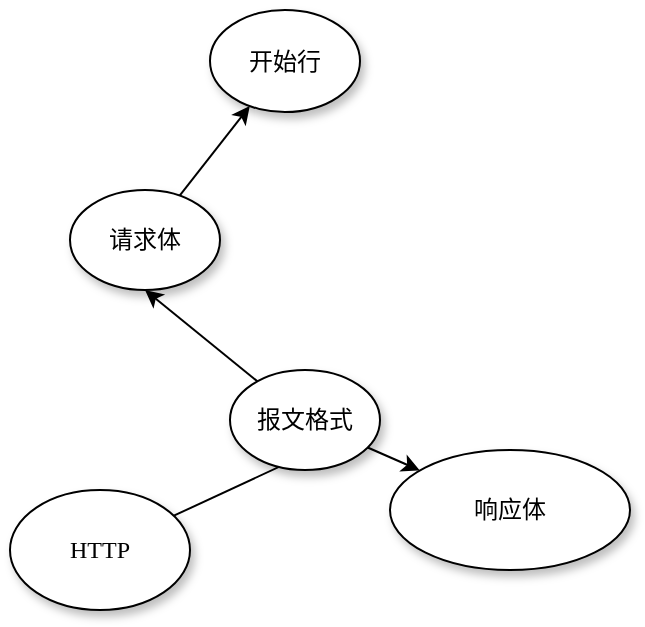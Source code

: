<mxfile version="14.9.6" type="github">
  <diagram name="Page-1" id="42789a77-a242-8287-6e28-9cd8cfd52e62">
    <mxGraphModel dx="786" dy="514" grid="1" gridSize="10" guides="1" tooltips="1" connect="1" arrows="1" fold="1" page="1" pageScale="1" pageWidth="1100" pageHeight="850" background="none" math="0" shadow="0">
      <root>
        <mxCell id="0" />
        <mxCell id="1" parent="0" />
        <mxCell id="kajrkSCXimUMeCV8fqdz-9" style="edgeStyle=orthogonalEdgeStyle;rounded=0;orthogonalLoop=1;jettySize=auto;html=1;entryX=1;entryY=0.5;entryDx=0;entryDy=0;noEdgeStyle=1;" edge="1" parent="1" source="1ea317790d2ca983-1" target="1ea317790d2ca983-9">
          <mxGeometry relative="1" as="geometry" />
        </mxCell>
        <mxCell id="1ea317790d2ca983-1" value="HTTP" style="ellipse;whiteSpace=wrap;html=1;rounded=0;shadow=1;comic=0;labelBackgroundColor=none;strokeWidth=1;fontFamily=Verdana;fontSize=12;align=center;" parent="1" vertex="1">
          <mxGeometry x="81" y="421" width="90" height="60" as="geometry" />
        </mxCell>
        <mxCell id="kajrkSCXimUMeCV8fqdz-2" value="" style="edgeStyle=orthogonalEdgeStyle;rounded=0;orthogonalLoop=1;jettySize=auto;html=1;noEdgeStyle=1;" edge="1" parent="1" source="1ea317790d2ca983-9" target="kajrkSCXimUMeCV8fqdz-1">
          <mxGeometry relative="1" as="geometry" />
        </mxCell>
        <mxCell id="kajrkSCXimUMeCV8fqdz-10" style="edgeStyle=orthogonalEdgeStyle;rounded=0;orthogonalLoop=1;jettySize=auto;html=1;entryX=0.5;entryY=1;entryDx=0;entryDy=0;noEdgeStyle=1;" edge="1" parent="1" source="1ea317790d2ca983-9" target="1ea317790d2ca983-10">
          <mxGeometry relative="1" as="geometry" />
        </mxCell>
        <mxCell id="1ea317790d2ca983-9" value="报文格式" style="ellipse;whiteSpace=wrap;html=1;rounded=0;shadow=1;comic=0;labelBackgroundColor=none;strokeWidth=1;fontFamily=Verdana;fontSize=12;align=center;" parent="1" vertex="1">
          <mxGeometry x="191" y="361" width="75" height="50" as="geometry" />
        </mxCell>
        <mxCell id="kajrkSCXimUMeCV8fqdz-4" value="" style="edgeStyle=orthogonalEdgeStyle;rounded=0;orthogonalLoop=1;jettySize=auto;html=1;noEdgeStyle=1;" edge="1" parent="1" source="1ea317790d2ca983-10" target="kajrkSCXimUMeCV8fqdz-3">
          <mxGeometry relative="1" as="geometry" />
        </mxCell>
        <mxCell id="1ea317790d2ca983-10" value="请求体" style="ellipse;whiteSpace=wrap;html=1;rounded=0;shadow=1;comic=0;labelBackgroundColor=none;strokeWidth=1;fontFamily=Verdana;fontSize=12;align=center;" parent="1" vertex="1">
          <mxGeometry x="111" y="271" width="75" height="50" as="geometry" />
        </mxCell>
        <mxCell id="kajrkSCXimUMeCV8fqdz-1" value="响应体" style="ellipse;whiteSpace=wrap;html=1;rounded=0;shadow=1;fontFamily=Verdana;strokeWidth=1;comic=0;" vertex="1" parent="1">
          <mxGeometry x="271" y="401" width="120" height="60" as="geometry" />
        </mxCell>
        <mxCell id="kajrkSCXimUMeCV8fqdz-3" value="开始行" style="ellipse;whiteSpace=wrap;html=1;rounded=0;shadow=1;comic=0;labelBackgroundColor=none;strokeWidth=1;fontFamily=Verdana;fontSize=12;align=center;" vertex="1" parent="1">
          <mxGeometry x="181" y="181" width="75" height="51" as="geometry" />
        </mxCell>
      </root>
    </mxGraphModel>
  </diagram>
</mxfile>
